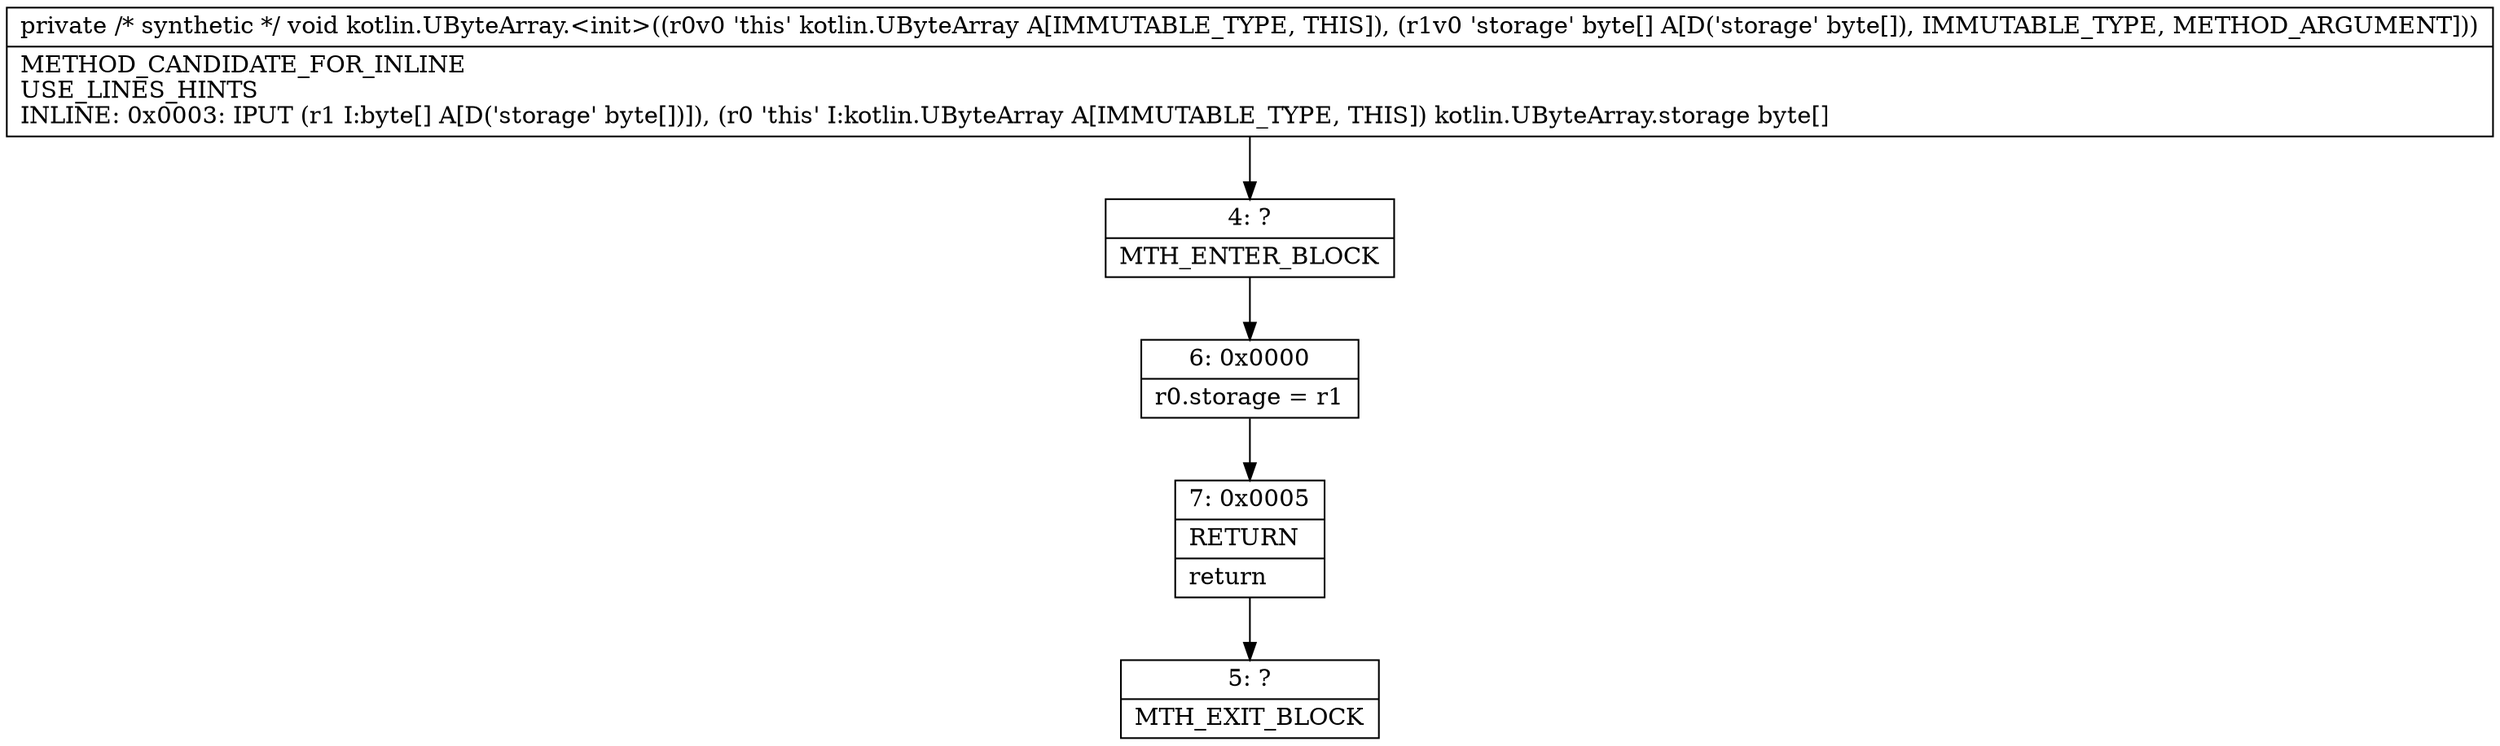 digraph "CFG forkotlin.UByteArray.\<init\>([B)V" {
Node_4 [shape=record,label="{4\:\ ?|MTH_ENTER_BLOCK\l}"];
Node_6 [shape=record,label="{6\:\ 0x0000|r0.storage = r1\l}"];
Node_7 [shape=record,label="{7\:\ 0x0005|RETURN\l|return\l}"];
Node_5 [shape=record,label="{5\:\ ?|MTH_EXIT_BLOCK\l}"];
MethodNode[shape=record,label="{private \/* synthetic *\/ void kotlin.UByteArray.\<init\>((r0v0 'this' kotlin.UByteArray A[IMMUTABLE_TYPE, THIS]), (r1v0 'storage' byte[] A[D('storage' byte[]), IMMUTABLE_TYPE, METHOD_ARGUMENT]))  | METHOD_CANDIDATE_FOR_INLINE\lUSE_LINES_HINTS\lINLINE: 0x0003: IPUT  (r1 I:byte[] A[D('storage' byte[])]), (r0 'this' I:kotlin.UByteArray A[IMMUTABLE_TYPE, THIS]) kotlin.UByteArray.storage byte[]\l}"];
MethodNode -> Node_4;Node_4 -> Node_6;
Node_6 -> Node_7;
Node_7 -> Node_5;
}

